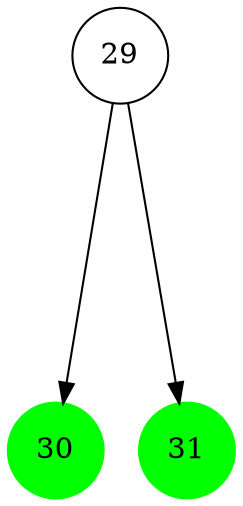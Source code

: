 digraph brain {
	ranksep=2.0;
	29 [shape=circle,color=black];
	30 [shape=circle,style=filled,color=green];
	31 [shape=circle,style=filled,color=green];
	29	->	31;
	29	->	30;
	{ rank=same; }
	{ rank=same; 29; }
	{ rank=same; 30; 31; }
}
